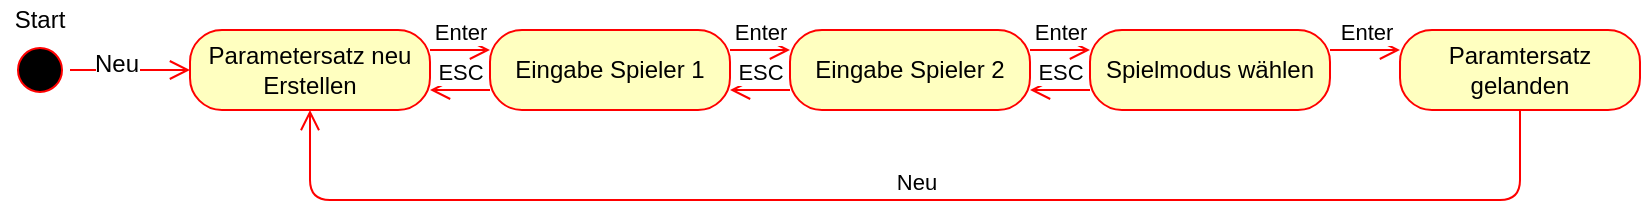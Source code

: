 <mxfile version="12.6.4" type="device"><diagram name="Page-1" id="58cdce13-f638-feb5-8d6f-7d28b1aa9fa0"><mxGraphModel dx="1422" dy="720" grid="1" gridSize="10" guides="1" tooltips="1" connect="1" arrows="1" fold="1" page="1" pageScale="1" pageWidth="1100" pageHeight="850" background="#ffffff" math="0" shadow="0"><root><mxCell id="0"/><mxCell id="1" parent="0"/><mxCell id="BX6fry3RrdjE1HXS4kn1-4" value="" style="ellipse;html=1;shape=startState;fillColor=#000000;strokeColor=#ff0000;" vertex="1" parent="1"><mxGeometry x="125" y="110" width="30" height="30" as="geometry"/></mxCell><mxCell id="BX6fry3RrdjE1HXS4kn1-5" value="" style="edgeStyle=orthogonalEdgeStyle;html=1;verticalAlign=bottom;endArrow=open;endSize=8;strokeColor=#ff0000;entryX=0;entryY=0.5;entryDx=0;entryDy=0;" edge="1" source="BX6fry3RrdjE1HXS4kn1-4" parent="1" target="BX6fry3RrdjE1HXS4kn1-6"><mxGeometry relative="1" as="geometry"><mxPoint x="515" y="100" as="targetPoint"/></mxGeometry></mxCell><mxCell id="BX6fry3RrdjE1HXS4kn1-34" value="Neu" style="text;html=1;align=center;verticalAlign=middle;resizable=0;points=[];labelBackgroundColor=#ffffff;" vertex="1" connectable="0" parent="BX6fry3RrdjE1HXS4kn1-5"><mxGeometry x="-0.24" y="3" relative="1" as="geometry"><mxPoint as="offset"/></mxGeometry></mxCell><mxCell id="BX6fry3RrdjE1HXS4kn1-54" value="Enter" style="edgeStyle=orthogonalEdgeStyle;rounded=1;orthogonalLoop=1;jettySize=auto;html=1;exitX=1;exitY=0.25;exitDx=0;exitDy=0;entryX=0;entryY=0.25;entryDx=0;entryDy=0;verticalAlign=bottom;strokeColor=#ff0000;endArrow=open;endSize=8;" edge="1" parent="1" source="BX6fry3RrdjE1HXS4kn1-6" target="BX6fry3RrdjE1HXS4kn1-8"><mxGeometry relative="1" as="geometry"/></mxCell><mxCell id="BX6fry3RrdjE1HXS4kn1-6" value="Parametersatz neu Erstellen" style="rounded=1;whiteSpace=wrap;html=1;arcSize=40;fontColor=#000000;fillColor=#ffffc0;strokeColor=#ff0000;" vertex="1" parent="1"><mxGeometry x="215" y="105" width="120" height="40" as="geometry"/></mxCell><mxCell id="BX6fry3RrdjE1HXS4kn1-55" value="Enter" style="edgeStyle=orthogonalEdgeStyle;rounded=1;orthogonalLoop=1;jettySize=auto;html=1;exitX=1;exitY=0.25;exitDx=0;exitDy=0;entryX=0;entryY=0.25;entryDx=0;entryDy=0;verticalAlign=bottom;strokeColor=#ff0000;endArrow=open;endSize=8;" edge="1" parent="1" source="BX6fry3RrdjE1HXS4kn1-8" target="BX6fry3RrdjE1HXS4kn1-18"><mxGeometry relative="1" as="geometry"/></mxCell><mxCell id="BX6fry3RrdjE1HXS4kn1-58" value="ESC" style="edgeStyle=orthogonalEdgeStyle;rounded=1;orthogonalLoop=1;jettySize=auto;html=1;exitX=0;exitY=0.75;exitDx=0;exitDy=0;entryX=1;entryY=0.75;entryDx=0;entryDy=0;verticalAlign=bottom;strokeColor=#ff0000;endArrow=open;endSize=8;" edge="1" parent="1" source="BX6fry3RrdjE1HXS4kn1-8" target="BX6fry3RrdjE1HXS4kn1-6"><mxGeometry relative="1" as="geometry"/></mxCell><mxCell id="BX6fry3RrdjE1HXS4kn1-8" value="Eingabe Spieler 1" style="rounded=1;whiteSpace=wrap;html=1;arcSize=40;fontColor=#000000;fillColor=#ffffc0;strokeColor=#ff0000;" vertex="1" parent="1"><mxGeometry x="365" y="105" width="120" height="40" as="geometry"/></mxCell><mxCell id="BX6fry3RrdjE1HXS4kn1-56" value="Enter" style="edgeStyle=orthogonalEdgeStyle;rounded=1;orthogonalLoop=1;jettySize=auto;html=1;exitX=1;exitY=0.25;exitDx=0;exitDy=0;entryX=0;entryY=0.25;entryDx=0;entryDy=0;verticalAlign=bottom;strokeColor=#ff0000;endArrow=open;endSize=8;" edge="1" parent="1" source="BX6fry3RrdjE1HXS4kn1-18" target="BX6fry3RrdjE1HXS4kn1-48"><mxGeometry relative="1" as="geometry"/></mxCell><mxCell id="BX6fry3RrdjE1HXS4kn1-59" value="ESC" style="edgeStyle=orthogonalEdgeStyle;rounded=1;orthogonalLoop=1;jettySize=auto;html=1;exitX=0;exitY=0.75;exitDx=0;exitDy=0;entryX=1;entryY=0.75;entryDx=0;entryDy=0;verticalAlign=bottom;strokeColor=#ff0000;endArrow=open;endSize=8;" edge="1" parent="1" source="BX6fry3RrdjE1HXS4kn1-18" target="BX6fry3RrdjE1HXS4kn1-8"><mxGeometry relative="1" as="geometry"/></mxCell><mxCell id="BX6fry3RrdjE1HXS4kn1-18" value="Eingabe Spieler 2" style="rounded=1;whiteSpace=wrap;html=1;arcSize=40;fontColor=#000000;fillColor=#ffffc0;strokeColor=#ff0000;" vertex="1" parent="1"><mxGeometry x="515" y="105" width="120" height="40" as="geometry"/></mxCell><mxCell id="BX6fry3RrdjE1HXS4kn1-31" value="Start" style="text;html=1;strokeColor=none;fillColor=none;align=center;verticalAlign=middle;whiteSpace=wrap;rounded=0;" vertex="1" parent="1"><mxGeometry x="120" y="90" width="40" height="20" as="geometry"/></mxCell><mxCell id="BX6fry3RrdjE1HXS4kn1-57" value="Enter" style="edgeStyle=orthogonalEdgeStyle;rounded=1;orthogonalLoop=1;jettySize=auto;html=1;exitX=1;exitY=0.25;exitDx=0;exitDy=0;entryX=0;entryY=0.25;entryDx=0;entryDy=0;verticalAlign=bottom;strokeColor=#ff0000;endArrow=open;endSize=8;" edge="1" parent="1" source="BX6fry3RrdjE1HXS4kn1-48" target="BX6fry3RrdjE1HXS4kn1-50"><mxGeometry relative="1" as="geometry"/></mxCell><mxCell id="BX6fry3RrdjE1HXS4kn1-60" value="ESC" style="edgeStyle=orthogonalEdgeStyle;rounded=1;orthogonalLoop=1;jettySize=auto;html=1;exitX=0;exitY=0.75;exitDx=0;exitDy=0;entryX=1;entryY=0.75;entryDx=0;entryDy=0;verticalAlign=bottom;strokeColor=#ff0000;endArrow=open;endSize=8;" edge="1" parent="1" source="BX6fry3RrdjE1HXS4kn1-48" target="BX6fry3RrdjE1HXS4kn1-18"><mxGeometry relative="1" as="geometry"/></mxCell><mxCell id="BX6fry3RrdjE1HXS4kn1-48" value="Spielmodus wählen" style="rounded=1;whiteSpace=wrap;html=1;arcSize=40;fontColor=#000000;fillColor=#ffffc0;strokeColor=#ff0000;" vertex="1" parent="1"><mxGeometry x="665" y="105" width="120" height="40" as="geometry"/></mxCell><mxCell id="BX6fry3RrdjE1HXS4kn1-61" value="Neu" style="edgeStyle=orthogonalEdgeStyle;rounded=1;orthogonalLoop=1;jettySize=auto;html=1;exitX=0.5;exitY=1;exitDx=0;exitDy=0;entryX=0.5;entryY=1;entryDx=0;entryDy=0;verticalAlign=bottom;strokeColor=#ff0000;endArrow=open;endSize=8;" edge="1" parent="1" source="BX6fry3RrdjE1HXS4kn1-50" target="BX6fry3RrdjE1HXS4kn1-6"><mxGeometry relative="1" as="geometry"><Array as="points"><mxPoint x="880" y="190"/><mxPoint x="275" y="190"/></Array></mxGeometry></mxCell><mxCell id="BX6fry3RrdjE1HXS4kn1-50" value="Paramtersatz gelanden" style="rounded=1;whiteSpace=wrap;html=1;arcSize=40;fontColor=#000000;fillColor=#ffffc0;strokeColor=#ff0000;" vertex="1" parent="1"><mxGeometry x="820" y="105" width="120" height="40" as="geometry"/></mxCell></root></mxGraphModel></diagram></mxfile>